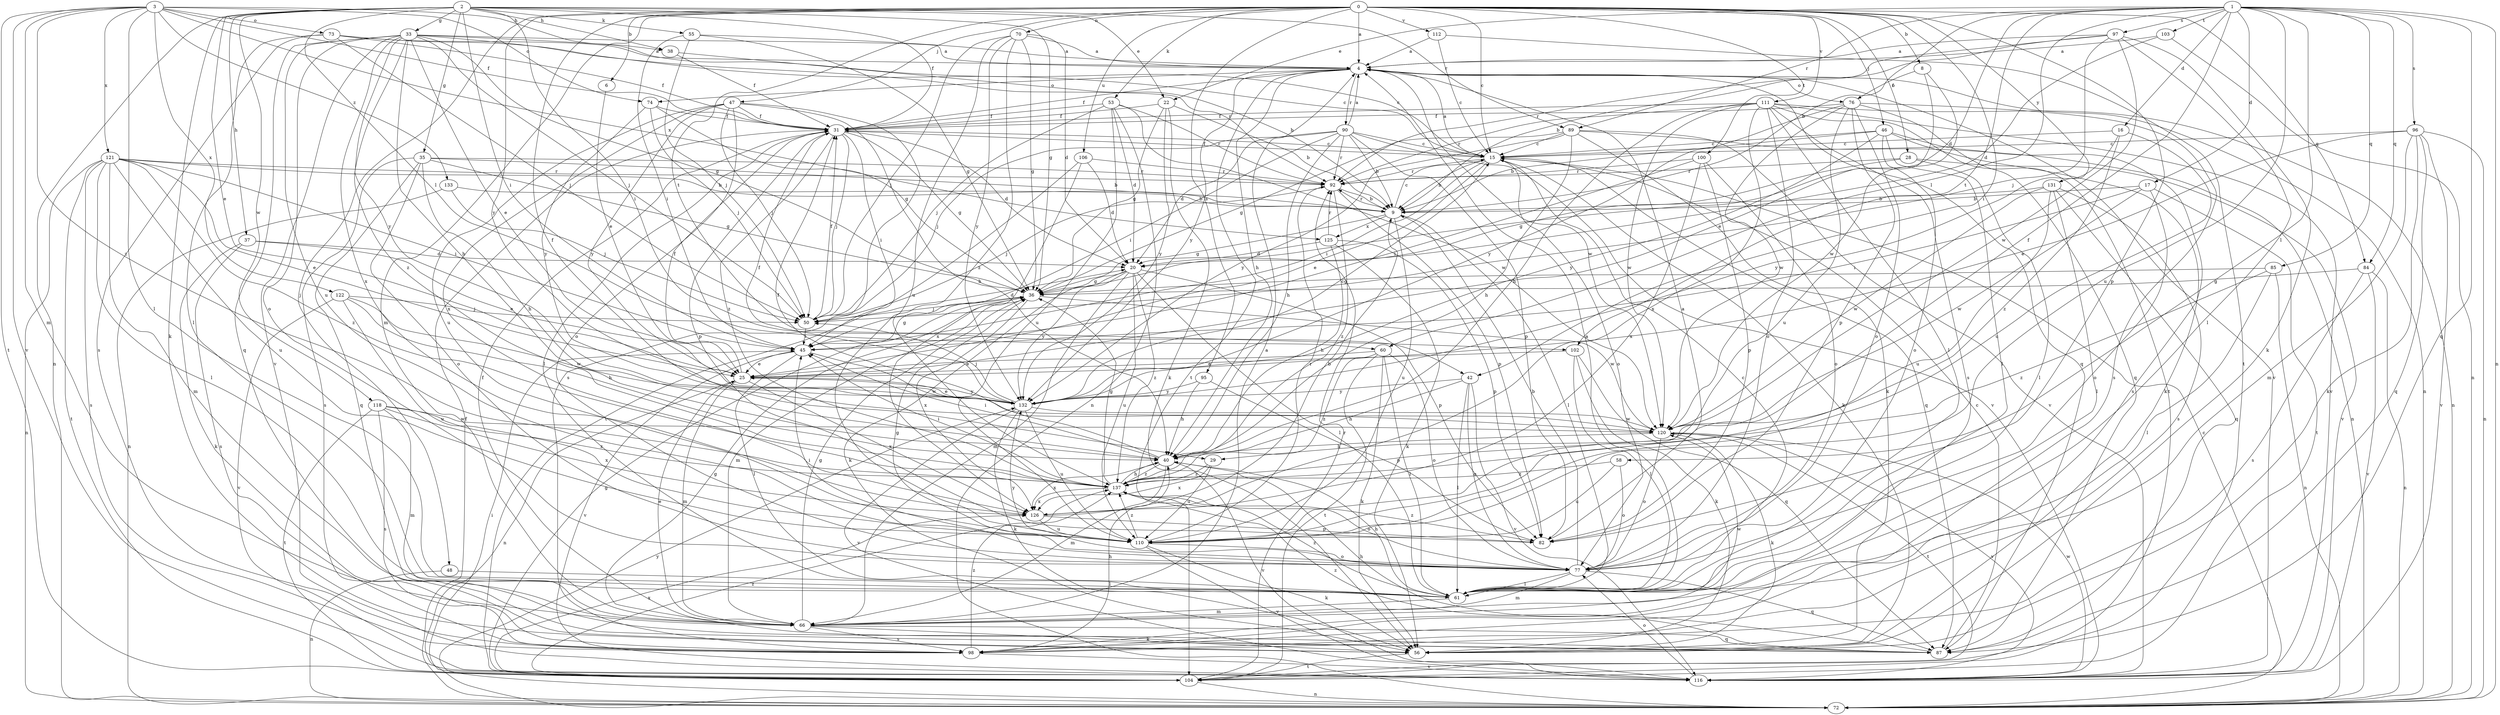 strict digraph  {
0;
1;
2;
3;
4;
6;
8;
9;
15;
16;
17;
20;
22;
25;
28;
29;
31;
33;
35;
36;
37;
38;
40;
42;
45;
46;
47;
48;
50;
53;
55;
56;
58;
60;
61;
66;
70;
72;
73;
74;
76;
77;
82;
84;
85;
87;
89;
90;
92;
95;
96;
97;
98;
100;
102;
103;
104;
106;
110;
111;
112;
116;
118;
120;
121;
122;
125;
126;
131;
132;
133;
137;
0 -> 4  [label=a];
0 -> 6  [label=b];
0 -> 8  [label=b];
0 -> 15  [label=c];
0 -> 28  [label=f];
0 -> 29  [label=f];
0 -> 42  [label=i];
0 -> 46  [label=j];
0 -> 47  [label=j];
0 -> 48  [label=j];
0 -> 53  [label=k];
0 -> 66  [label=m];
0 -> 70  [label=n];
0 -> 82  [label=p];
0 -> 84  [label=q];
0 -> 95  [label=s];
0 -> 100  [label=t];
0 -> 102  [label=t];
0 -> 106  [label=u];
0 -> 111  [label=v];
0 -> 112  [label=v];
0 -> 131  [label=y];
0 -> 132  [label=y];
1 -> 9  [label=b];
1 -> 16  [label=d];
1 -> 17  [label=d];
1 -> 20  [label=d];
1 -> 22  [label=e];
1 -> 29  [label=f];
1 -> 58  [label=l];
1 -> 60  [label=l];
1 -> 72  [label=n];
1 -> 84  [label=q];
1 -> 85  [label=q];
1 -> 87  [label=q];
1 -> 89  [label=r];
1 -> 96  [label=s];
1 -> 97  [label=s];
1 -> 102  [label=t];
1 -> 103  [label=t];
1 -> 110  [label=u];
2 -> 22  [label=e];
2 -> 25  [label=e];
2 -> 31  [label=f];
2 -> 33  [label=g];
2 -> 35  [label=g];
2 -> 36  [label=g];
2 -> 37  [label=h];
2 -> 38  [label=h];
2 -> 42  [label=i];
2 -> 45  [label=i];
2 -> 55  [label=k];
2 -> 56  [label=k];
2 -> 60  [label=l];
2 -> 72  [label=n];
2 -> 89  [label=r];
2 -> 118  [label=w];
3 -> 31  [label=f];
3 -> 38  [label=h];
3 -> 61  [label=l];
3 -> 66  [label=m];
3 -> 73  [label=o];
3 -> 74  [label=o];
3 -> 104  [label=t];
3 -> 116  [label=v];
3 -> 121  [label=x];
3 -> 122  [label=x];
3 -> 125  [label=x];
3 -> 133  [label=z];
3 -> 137  [label=z];
4 -> 31  [label=f];
4 -> 40  [label=h];
4 -> 72  [label=n];
4 -> 74  [label=o];
4 -> 76  [label=o];
4 -> 87  [label=q];
4 -> 90  [label=r];
4 -> 104  [label=t];
4 -> 116  [label=v];
4 -> 120  [label=w];
4 -> 132  [label=y];
6 -> 25  [label=e];
8 -> 25  [label=e];
8 -> 76  [label=o];
8 -> 120  [label=w];
9 -> 15  [label=c];
9 -> 36  [label=g];
9 -> 61  [label=l];
9 -> 92  [label=r];
9 -> 110  [label=u];
9 -> 125  [label=x];
15 -> 4  [label=a];
15 -> 9  [label=b];
15 -> 25  [label=e];
15 -> 31  [label=f];
15 -> 45  [label=i];
15 -> 56  [label=k];
15 -> 77  [label=o];
15 -> 87  [label=q];
15 -> 92  [label=r];
16 -> 15  [label=c];
16 -> 110  [label=u];
16 -> 132  [label=y];
16 -> 137  [label=z];
17 -> 9  [label=b];
17 -> 45  [label=i];
17 -> 77  [label=o];
17 -> 104  [label=t];
17 -> 120  [label=w];
20 -> 36  [label=g];
20 -> 56  [label=k];
20 -> 61  [label=l];
20 -> 66  [label=m];
20 -> 82  [label=p];
20 -> 110  [label=u];
20 -> 132  [label=y];
20 -> 137  [label=z];
22 -> 9  [label=b];
22 -> 31  [label=f];
22 -> 36  [label=g];
22 -> 56  [label=k];
22 -> 132  [label=y];
25 -> 31  [label=f];
25 -> 66  [label=m];
25 -> 72  [label=n];
25 -> 126  [label=x];
25 -> 132  [label=y];
28 -> 36  [label=g];
28 -> 61  [label=l];
28 -> 92  [label=r];
28 -> 116  [label=v];
29 -> 110  [label=u];
29 -> 126  [label=x];
29 -> 137  [label=z];
31 -> 15  [label=c];
31 -> 20  [label=d];
31 -> 36  [label=g];
31 -> 45  [label=i];
31 -> 50  [label=j];
31 -> 61  [label=l];
31 -> 82  [label=p];
31 -> 137  [label=z];
33 -> 4  [label=a];
33 -> 15  [label=c];
33 -> 25  [label=e];
33 -> 36  [label=g];
33 -> 40  [label=h];
33 -> 50  [label=j];
33 -> 77  [label=o];
33 -> 87  [label=q];
33 -> 92  [label=r];
33 -> 110  [label=u];
33 -> 116  [label=v];
33 -> 126  [label=x];
33 -> 132  [label=y];
33 -> 137  [label=z];
35 -> 9  [label=b];
35 -> 36  [label=g];
35 -> 40  [label=h];
35 -> 77  [label=o];
35 -> 87  [label=q];
35 -> 92  [label=r];
35 -> 98  [label=s];
36 -> 50  [label=j];
36 -> 66  [label=m];
36 -> 120  [label=w];
36 -> 126  [label=x];
37 -> 20  [label=d];
37 -> 25  [label=e];
37 -> 56  [label=k];
37 -> 98  [label=s];
38 -> 9  [label=b];
38 -> 31  [label=f];
40 -> 31  [label=f];
40 -> 45  [label=i];
40 -> 66  [label=m];
40 -> 116  [label=v];
40 -> 126  [label=x];
40 -> 137  [label=z];
42 -> 40  [label=h];
42 -> 61  [label=l];
42 -> 77  [label=o];
42 -> 116  [label=v];
42 -> 132  [label=y];
45 -> 25  [label=e];
45 -> 36  [label=g];
45 -> 61  [label=l];
45 -> 116  [label=v];
45 -> 120  [label=w];
46 -> 9  [label=b];
46 -> 15  [label=c];
46 -> 56  [label=k];
46 -> 61  [label=l];
46 -> 77  [label=o];
46 -> 98  [label=s];
46 -> 132  [label=y];
47 -> 31  [label=f];
47 -> 40  [label=h];
47 -> 50  [label=j];
47 -> 77  [label=o];
47 -> 98  [label=s];
47 -> 110  [label=u];
47 -> 126  [label=x];
47 -> 132  [label=y];
48 -> 61  [label=l];
48 -> 72  [label=n];
50 -> 20  [label=d];
50 -> 31  [label=f];
50 -> 45  [label=i];
53 -> 20  [label=d];
53 -> 31  [label=f];
53 -> 50  [label=j];
53 -> 72  [label=n];
53 -> 92  [label=r];
53 -> 110  [label=u];
53 -> 120  [label=w];
55 -> 4  [label=a];
55 -> 36  [label=g];
55 -> 45  [label=i];
55 -> 50  [label=j];
56 -> 104  [label=t];
58 -> 77  [label=o];
58 -> 110  [label=u];
58 -> 137  [label=z];
60 -> 25  [label=e];
60 -> 56  [label=k];
60 -> 61  [label=l];
60 -> 77  [label=o];
60 -> 104  [label=t];
60 -> 137  [label=z];
61 -> 4  [label=a];
61 -> 15  [label=c];
61 -> 40  [label=h];
61 -> 66  [label=m];
61 -> 137  [label=z];
66 -> 4  [label=a];
66 -> 25  [label=e];
66 -> 31  [label=f];
66 -> 36  [label=g];
66 -> 56  [label=k];
66 -> 87  [label=q];
66 -> 98  [label=s];
66 -> 120  [label=w];
70 -> 4  [label=a];
70 -> 20  [label=d];
70 -> 36  [label=g];
70 -> 50  [label=j];
70 -> 110  [label=u];
70 -> 132  [label=y];
70 -> 137  [label=z];
72 -> 15  [label=c];
72 -> 31  [label=f];
72 -> 132  [label=y];
73 -> 4  [label=a];
73 -> 15  [label=c];
73 -> 31  [label=f];
73 -> 50  [label=j];
73 -> 61  [label=l];
73 -> 98  [label=s];
74 -> 31  [label=f];
74 -> 36  [label=g];
74 -> 50  [label=j];
74 -> 132  [label=y];
76 -> 31  [label=f];
76 -> 77  [label=o];
76 -> 82  [label=p];
76 -> 87  [label=q];
76 -> 98  [label=s];
76 -> 110  [label=u];
76 -> 120  [label=w];
76 -> 132  [label=y];
77 -> 9  [label=b];
77 -> 36  [label=g];
77 -> 45  [label=i];
77 -> 61  [label=l];
77 -> 66  [label=m];
77 -> 87  [label=q];
77 -> 132  [label=y];
82 -> 4  [label=a];
82 -> 137  [label=z];
84 -> 36  [label=g];
84 -> 72  [label=n];
84 -> 98  [label=s];
84 -> 116  [label=v];
85 -> 36  [label=g];
85 -> 61  [label=l];
85 -> 72  [label=n];
85 -> 137  [label=z];
87 -> 15  [label=c];
87 -> 36  [label=g];
87 -> 40  [label=h];
87 -> 137  [label=z];
89 -> 15  [label=c];
89 -> 36  [label=g];
89 -> 40  [label=h];
89 -> 56  [label=k];
89 -> 72  [label=n];
89 -> 116  [label=v];
89 -> 132  [label=y];
90 -> 4  [label=a];
90 -> 9  [label=b];
90 -> 15  [label=c];
90 -> 20  [label=d];
90 -> 40  [label=h];
90 -> 45  [label=i];
90 -> 50  [label=j];
90 -> 82  [label=p];
90 -> 92  [label=r];
90 -> 116  [label=v];
92 -> 9  [label=b];
92 -> 50  [label=j];
92 -> 82  [label=p];
92 -> 137  [label=z];
95 -> 40  [label=h];
95 -> 82  [label=p];
95 -> 132  [label=y];
96 -> 15  [label=c];
96 -> 25  [label=e];
96 -> 56  [label=k];
96 -> 66  [label=m];
96 -> 72  [label=n];
96 -> 87  [label=q];
96 -> 116  [label=v];
97 -> 4  [label=a];
97 -> 9  [label=b];
97 -> 50  [label=j];
97 -> 56  [label=k];
97 -> 61  [label=l];
97 -> 92  [label=r];
97 -> 120  [label=w];
98 -> 40  [label=h];
98 -> 116  [label=v];
98 -> 137  [label=z];
100 -> 45  [label=i];
100 -> 77  [label=o];
100 -> 82  [label=p];
100 -> 92  [label=r];
100 -> 126  [label=x];
102 -> 25  [label=e];
102 -> 56  [label=k];
102 -> 61  [label=l];
102 -> 87  [label=q];
103 -> 4  [label=a];
103 -> 20  [label=d];
103 -> 72  [label=n];
104 -> 36  [label=g];
104 -> 45  [label=i];
104 -> 72  [label=n];
104 -> 92  [label=r];
104 -> 126  [label=x];
104 -> 137  [label=z];
106 -> 20  [label=d];
106 -> 92  [label=r];
106 -> 104  [label=t];
106 -> 126  [label=x];
110 -> 56  [label=k];
110 -> 77  [label=o];
110 -> 92  [label=r];
110 -> 116  [label=v];
110 -> 137  [label=z];
111 -> 31  [label=f];
111 -> 40  [label=h];
111 -> 61  [label=l];
111 -> 72  [label=n];
111 -> 77  [label=o];
111 -> 92  [label=r];
111 -> 98  [label=s];
111 -> 104  [label=t];
111 -> 116  [label=v];
111 -> 120  [label=w];
111 -> 126  [label=x];
112 -> 4  [label=a];
112 -> 15  [label=c];
112 -> 104  [label=t];
116 -> 77  [label=o];
116 -> 120  [label=w];
118 -> 66  [label=m];
118 -> 98  [label=s];
118 -> 104  [label=t];
118 -> 120  [label=w];
118 -> 126  [label=x];
118 -> 137  [label=z];
120 -> 40  [label=h];
120 -> 56  [label=k];
120 -> 77  [label=o];
120 -> 104  [label=t];
120 -> 116  [label=v];
121 -> 9  [label=b];
121 -> 25  [label=e];
121 -> 45  [label=i];
121 -> 61  [label=l];
121 -> 66  [label=m];
121 -> 72  [label=n];
121 -> 92  [label=r];
121 -> 98  [label=s];
121 -> 104  [label=t];
121 -> 110  [label=u];
121 -> 137  [label=z];
122 -> 40  [label=h];
122 -> 50  [label=j];
122 -> 110  [label=u];
122 -> 116  [label=v];
122 -> 120  [label=w];
125 -> 20  [label=d];
125 -> 40  [label=h];
125 -> 56  [label=k];
125 -> 82  [label=p];
125 -> 92  [label=r];
126 -> 9  [label=b];
126 -> 82  [label=p];
126 -> 110  [label=u];
131 -> 9  [label=b];
131 -> 61  [label=l];
131 -> 87  [label=q];
131 -> 98  [label=s];
131 -> 110  [label=u];
131 -> 120  [label=w];
132 -> 15  [label=c];
132 -> 25  [label=e];
132 -> 31  [label=f];
132 -> 50  [label=j];
132 -> 56  [label=k];
132 -> 110  [label=u];
132 -> 116  [label=v];
132 -> 120  [label=w];
133 -> 9  [label=b];
133 -> 50  [label=j];
133 -> 72  [label=n];
137 -> 36  [label=g];
137 -> 40  [label=h];
137 -> 45  [label=i];
137 -> 77  [label=o];
137 -> 126  [label=x];
}
